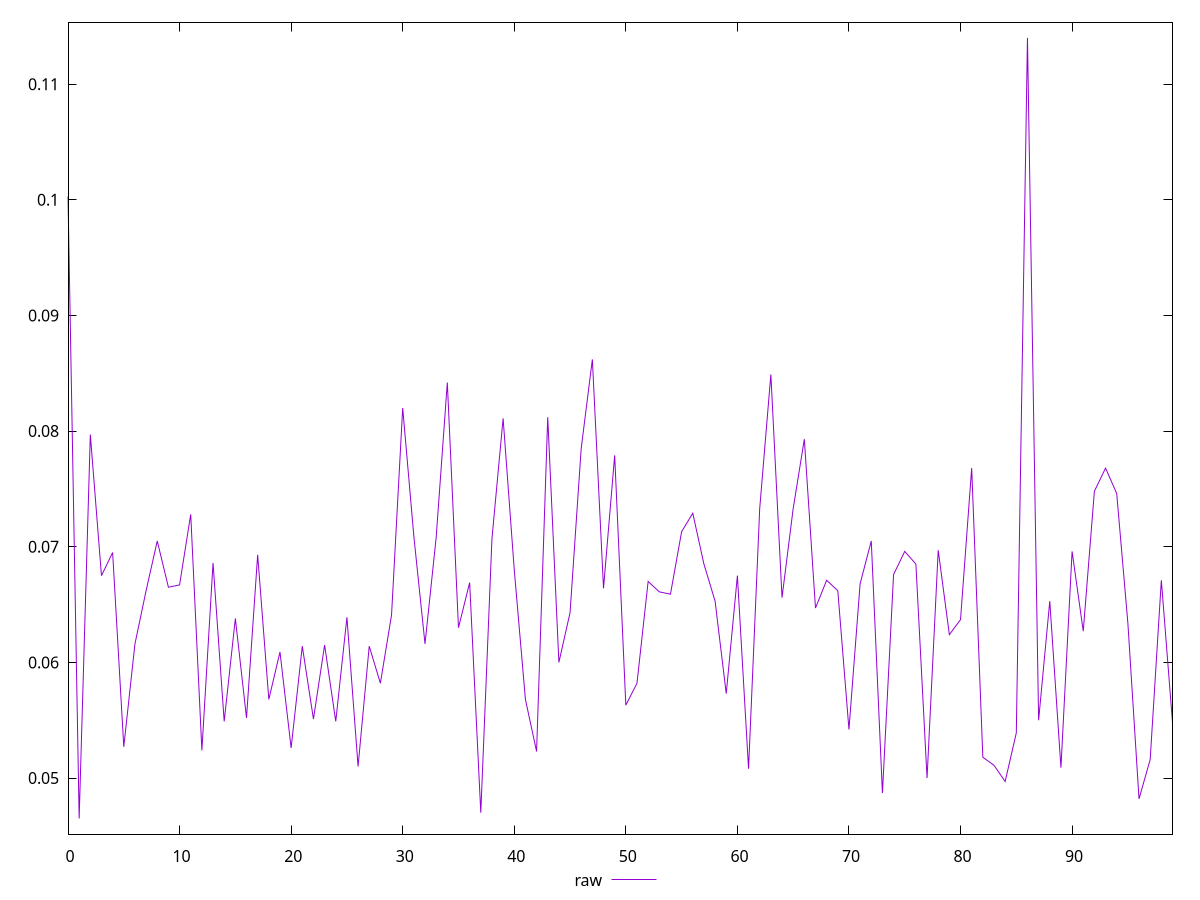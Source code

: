 reset

$raw <<EOF
0 0.10029999999999999
1 0.0465
2 0.0797
3 0.0675
4 0.06949999999999999
5 0.0527
6 0.0616
7 0.0662
8 0.0705
9 0.0665
10 0.06670000000000001
11 0.0728
12 0.052399999999999995
13 0.06860000000000001
14 0.054900000000000004
15 0.0638
16 0.05520000000000001
17 0.06929999999999999
18 0.0568
19 0.060899999999999996
20 0.0526
21 0.061399999999999996
22 0.0551
23 0.06149999999999999
24 0.054900000000000004
25 0.0639
26 0.051000000000000004
27 0.061399999999999996
28 0.05819999999999999
29 0.0641
30 0.08199999999999999
31 0.07089999999999999
32 0.0616
33 0.07079999999999999
34 0.0842
35 0.063
36 0.0669
37 0.04699999999999999
38 0.0707
39 0.0811
40 0.068
41 0.056799999999999996
42 0.0523
43 0.0812
44 0.05999999999999999
45 0.0643
46 0.0785
47 0.0862
48 0.0664
49 0.0779
50 0.05629999999999999
51 0.05819999999999999
52 0.067
53 0.0661
54 0.0659
55 0.0713
56 0.07289999999999999
57 0.0685
58 0.0653
59 0.05729999999999999
60 0.0675
61 0.0508
62 0.07329999999999999
63 0.08489999999999999
64 0.0656
65 0.07329999999999999
66 0.07930000000000001
67 0.0647
68 0.0671
69 0.0662
70 0.0542
71 0.0668
72 0.0705
73 0.0487
74 0.06760000000000001
75 0.0696
76 0.0685
77 0.049999999999999996
78 0.06969999999999998
79 0.0624
80 0.0637
81 0.0768
82 0.0518
83 0.051100000000000007
84 0.049699999999999994
85 0.0539
86 0.11399999999999998
87 0.055
88 0.0653
89 0.050899999999999994
90 0.0696
91 0.06269999999999999
92 0.07479999999999999
93 0.0768
94 0.0746
95 0.0634
96 0.04819999999999999
97 0.0516
98 0.0671
99 0.0548
EOF

set key outside below
set xrange [0:99]
set yrange [0.04515:0.11534999999999998]
set terminal svg size 640, 490 enhanced background rgb 'white'
set output "report_00007_2020-12-11T15:55:29.892Z/network-rtt/samples/pages+cached+noexternal+nofonts/raw/values.svg"

plot $raw title "raw" with line

reset
